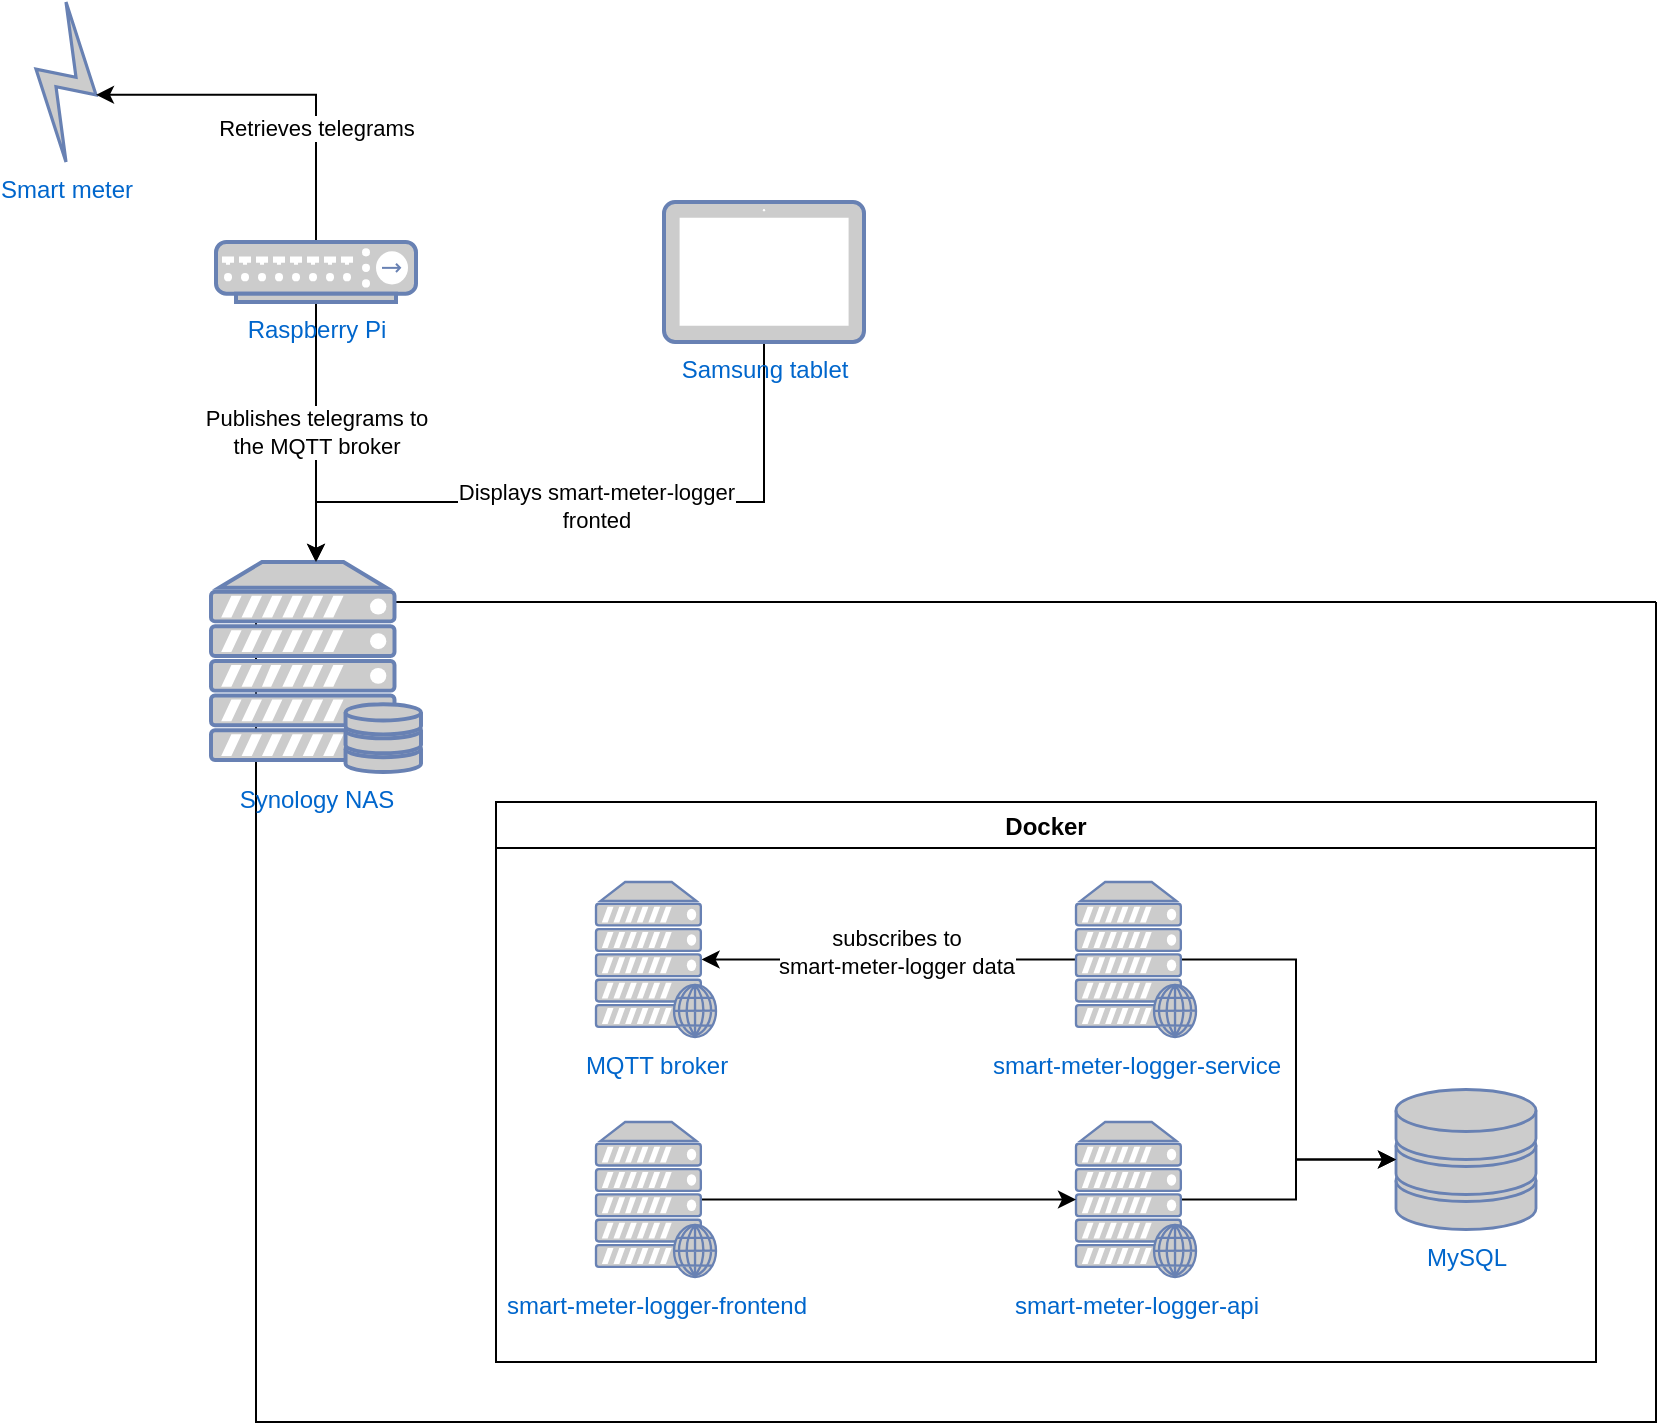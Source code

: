 <mxfile version="15.4.0" type="device"><diagram id="QLEfsPRcbRvaoG-X_4o2" name="Page-1"><mxGraphModel dx="1086" dy="798" grid="1" gridSize="10" guides="1" tooltips="1" connect="1" arrows="1" fold="1" page="1" pageScale="1" pageWidth="827" pageHeight="1169" math="0" shadow="0"><root><mxCell id="0"/><mxCell id="1" parent="0"/><mxCell id="DoWac-FPMIIAnSZb_dZ5-1" value="Smart meter" style="fontColor=#0066CC;verticalAlign=top;verticalLabelPosition=bottom;labelPosition=center;align=center;html=1;outlineConnect=0;fillColor=#CCCCCC;strokeColor=#6881B3;gradientColor=none;gradientDirection=north;strokeWidth=2;shape=mxgraph.networks.comm_link;" parent="1" vertex="1"><mxGeometry x="100" y="140" width="30" height="80" as="geometry"/></mxCell><mxCell id="DoWac-FPMIIAnSZb_dZ5-5" value="Publishes telegrams to &lt;br&gt;the MQTT broker" style="edgeStyle=orthogonalEdgeStyle;rounded=0;orthogonalLoop=1;jettySize=auto;html=1;exitX=0.5;exitY=1;exitDx=0;exitDy=0;exitPerimeter=0;" parent="1" source="DoWac-FPMIIAnSZb_dZ5-2" target="DoWac-FPMIIAnSZb_dZ5-4" edge="1"><mxGeometry relative="1" as="geometry"/></mxCell><mxCell id="DoWac-FPMIIAnSZb_dZ5-6" style="edgeStyle=orthogonalEdgeStyle;rounded=0;orthogonalLoop=1;jettySize=auto;html=1;exitX=0.5;exitY=0;exitDx=0;exitDy=0;exitPerimeter=0;entryX=1;entryY=0.58;entryDx=0;entryDy=0;entryPerimeter=0;" parent="1" source="DoWac-FPMIIAnSZb_dZ5-2" target="DoWac-FPMIIAnSZb_dZ5-1" edge="1"><mxGeometry relative="1" as="geometry"/></mxCell><mxCell id="DoWac-FPMIIAnSZb_dZ5-7" value="Retrieves telegrams" style="edgeLabel;html=1;align=center;verticalAlign=middle;resizable=0;points=[];" parent="DoWac-FPMIIAnSZb_dZ5-6" vertex="1" connectable="0"><mxGeometry x="-0.25" y="3" relative="1" as="geometry"><mxPoint x="3" y="12" as="offset"/></mxGeometry></mxCell><mxCell id="DoWac-FPMIIAnSZb_dZ5-2" value="Raspberry Pi" style="fontColor=#0066CC;verticalAlign=top;verticalLabelPosition=bottom;labelPosition=center;align=center;html=1;outlineConnect=0;fillColor=#CCCCCC;strokeColor=#6881B3;gradientColor=none;gradientDirection=north;strokeWidth=2;shape=mxgraph.networks.hub;" parent="1" vertex="1"><mxGeometry x="190" y="260" width="100" height="30" as="geometry"/></mxCell><mxCell id="DoWac-FPMIIAnSZb_dZ5-8" value="" style="swimlane;startSize=0;" parent="1" vertex="1"><mxGeometry x="210" y="440" width="700" height="410" as="geometry"/></mxCell><mxCell id="DoWac-FPMIIAnSZb_dZ5-10" value="Docker" style="swimlane;" parent="DoWac-FPMIIAnSZb_dZ5-8" vertex="1"><mxGeometry x="120" y="100" width="550" height="280" as="geometry"/></mxCell><mxCell id="DoWac-FPMIIAnSZb_dZ5-11" value="MySQL" style="fontColor=#0066CC;verticalAlign=top;verticalLabelPosition=bottom;labelPosition=center;align=center;html=1;outlineConnect=0;fillColor=#CCCCCC;strokeColor=#6881B3;gradientColor=none;gradientDirection=north;strokeWidth=2;shape=mxgraph.networks.storage;" parent="DoWac-FPMIIAnSZb_dZ5-10" vertex="1"><mxGeometry x="450" y="143.75" width="70" height="70" as="geometry"/></mxCell><mxCell id="DoWac-FPMIIAnSZb_dZ5-13" style="edgeStyle=orthogonalEdgeStyle;rounded=0;orthogonalLoop=1;jettySize=auto;html=1;exitX=0.88;exitY=0.5;exitDx=0;exitDy=0;exitPerimeter=0;entryX=0;entryY=0.5;entryDx=0;entryDy=0;entryPerimeter=0;" parent="DoWac-FPMIIAnSZb_dZ5-10" source="DoWac-FPMIIAnSZb_dZ5-12" target="DoWac-FPMIIAnSZb_dZ5-11" edge="1"><mxGeometry relative="1" as="geometry"/></mxCell><mxCell id="jz_xgO64q0LVzwFqPCMP-5" style="edgeStyle=orthogonalEdgeStyle;rounded=0;orthogonalLoop=1;jettySize=auto;html=1;exitX=0;exitY=0.5;exitDx=0;exitDy=0;exitPerimeter=0;entryX=0.88;entryY=0.5;entryDx=0;entryDy=0;entryPerimeter=0;" edge="1" parent="DoWac-FPMIIAnSZb_dZ5-10" source="DoWac-FPMIIAnSZb_dZ5-12" target="jz_xgO64q0LVzwFqPCMP-6"><mxGeometry relative="1" as="geometry"><mxPoint x="110" y="78.75" as="targetPoint"/></mxGeometry></mxCell><mxCell id="jz_xgO64q0LVzwFqPCMP-7" value="subscribes to &lt;br&gt;smart-meter-logger data" style="edgeLabel;html=1;align=center;verticalAlign=middle;resizable=0;points=[];" vertex="1" connectable="0" parent="jz_xgO64q0LVzwFqPCMP-5"><mxGeometry x="-0.271" y="-4" relative="1" as="geometry"><mxPoint x="-22" as="offset"/></mxGeometry></mxCell><mxCell id="DoWac-FPMIIAnSZb_dZ5-12" value="smart-meter-logger-service" style="fontColor=#0066CC;verticalAlign=top;verticalLabelPosition=bottom;labelPosition=center;align=center;html=1;outlineConnect=0;fillColor=#CCCCCC;strokeColor=#6881B3;gradientColor=none;gradientDirection=north;strokeWidth=2;shape=mxgraph.networks.web_server;" parent="DoWac-FPMIIAnSZb_dZ5-10" vertex="1"><mxGeometry x="290" y="40" width="60" height="77.5" as="geometry"/></mxCell><mxCell id="jz_xgO64q0LVzwFqPCMP-3" style="edgeStyle=orthogonalEdgeStyle;rounded=0;orthogonalLoop=1;jettySize=auto;html=1;exitX=0.88;exitY=0.5;exitDx=0;exitDy=0;exitPerimeter=0;" edge="1" parent="DoWac-FPMIIAnSZb_dZ5-10" source="jz_xgO64q0LVzwFqPCMP-2" target="DoWac-FPMIIAnSZb_dZ5-11"><mxGeometry relative="1" as="geometry"/></mxCell><mxCell id="jz_xgO64q0LVzwFqPCMP-2" value="smart-meter-logger-api" style="fontColor=#0066CC;verticalAlign=top;verticalLabelPosition=bottom;labelPosition=center;align=center;html=1;outlineConnect=0;fillColor=#CCCCCC;strokeColor=#6881B3;gradientColor=none;gradientDirection=north;strokeWidth=2;shape=mxgraph.networks.web_server;" vertex="1" parent="DoWac-FPMIIAnSZb_dZ5-10"><mxGeometry x="290" y="160" width="60" height="77.5" as="geometry"/></mxCell><mxCell id="jz_xgO64q0LVzwFqPCMP-6" value="MQTT broker" style="fontColor=#0066CC;verticalAlign=top;verticalLabelPosition=bottom;labelPosition=center;align=center;html=1;outlineConnect=0;fillColor=#CCCCCC;strokeColor=#6881B3;gradientColor=none;gradientDirection=north;strokeWidth=2;shape=mxgraph.networks.web_server;" vertex="1" parent="DoWac-FPMIIAnSZb_dZ5-10"><mxGeometry x="50" y="40" width="60" height="77.5" as="geometry"/></mxCell><mxCell id="jz_xgO64q0LVzwFqPCMP-10" style="edgeStyle=orthogonalEdgeStyle;rounded=0;orthogonalLoop=1;jettySize=auto;html=1;exitX=0.88;exitY=0.5;exitDx=0;exitDy=0;exitPerimeter=0;entryX=0;entryY=0.5;entryDx=0;entryDy=0;entryPerimeter=0;" edge="1" parent="DoWac-FPMIIAnSZb_dZ5-10" source="jz_xgO64q0LVzwFqPCMP-9" target="jz_xgO64q0LVzwFqPCMP-2"><mxGeometry relative="1" as="geometry"/></mxCell><mxCell id="jz_xgO64q0LVzwFqPCMP-9" value="smart-meter-logger-frontend" style="fontColor=#0066CC;verticalAlign=top;verticalLabelPosition=bottom;labelPosition=center;align=center;html=1;outlineConnect=0;fillColor=#CCCCCC;strokeColor=#6881B3;gradientColor=none;gradientDirection=north;strokeWidth=2;shape=mxgraph.networks.web_server;" vertex="1" parent="DoWac-FPMIIAnSZb_dZ5-10"><mxGeometry x="50" y="160" width="60" height="77.5" as="geometry"/></mxCell><mxCell id="DoWac-FPMIIAnSZb_dZ5-4" value="Synology NAS" style="fontColor=#0066CC;verticalAlign=top;verticalLabelPosition=bottom;labelPosition=center;align=center;html=1;outlineConnect=0;fillColor=#CCCCCC;strokeColor=#6881B3;gradientColor=none;gradientDirection=north;strokeWidth=2;shape=mxgraph.networks.server_storage;" parent="1" vertex="1"><mxGeometry x="187.5" y="420" width="105" height="105" as="geometry"/></mxCell><mxCell id="jz_xgO64q0LVzwFqPCMP-11" style="edgeStyle=orthogonalEdgeStyle;rounded=0;orthogonalLoop=1;jettySize=auto;html=1;exitX=0.5;exitY=1;exitDx=0;exitDy=0;exitPerimeter=0;entryX=0.5;entryY=0;entryDx=0;entryDy=0;entryPerimeter=0;" edge="1" parent="1" source="jz_xgO64q0LVzwFqPCMP-1" target="DoWac-FPMIIAnSZb_dZ5-4"><mxGeometry relative="1" as="geometry"><Array as="points"><mxPoint x="464" y="390"/><mxPoint x="240" y="390"/></Array></mxGeometry></mxCell><mxCell id="jz_xgO64q0LVzwFqPCMP-12" value="Displays smart-meter-logger &lt;br&gt;fronted" style="edgeLabel;html=1;align=center;verticalAlign=middle;resizable=0;points=[];" vertex="1" connectable="0" parent="jz_xgO64q0LVzwFqPCMP-11"><mxGeometry x="-0.054" y="2" relative="1" as="geometry"><mxPoint x="-6" as="offset"/></mxGeometry></mxCell><mxCell id="jz_xgO64q0LVzwFqPCMP-1" value="Samsung tablet" style="fontColor=#0066CC;verticalAlign=top;verticalLabelPosition=bottom;labelPosition=center;align=center;html=1;outlineConnect=0;fillColor=#CCCCCC;strokeColor=#6881B3;gradientColor=none;gradientDirection=north;strokeWidth=2;shape=mxgraph.networks.tablet;" vertex="1" parent="1"><mxGeometry x="414" y="240" width="100" height="70" as="geometry"/></mxCell></root></mxGraphModel></diagram></mxfile>